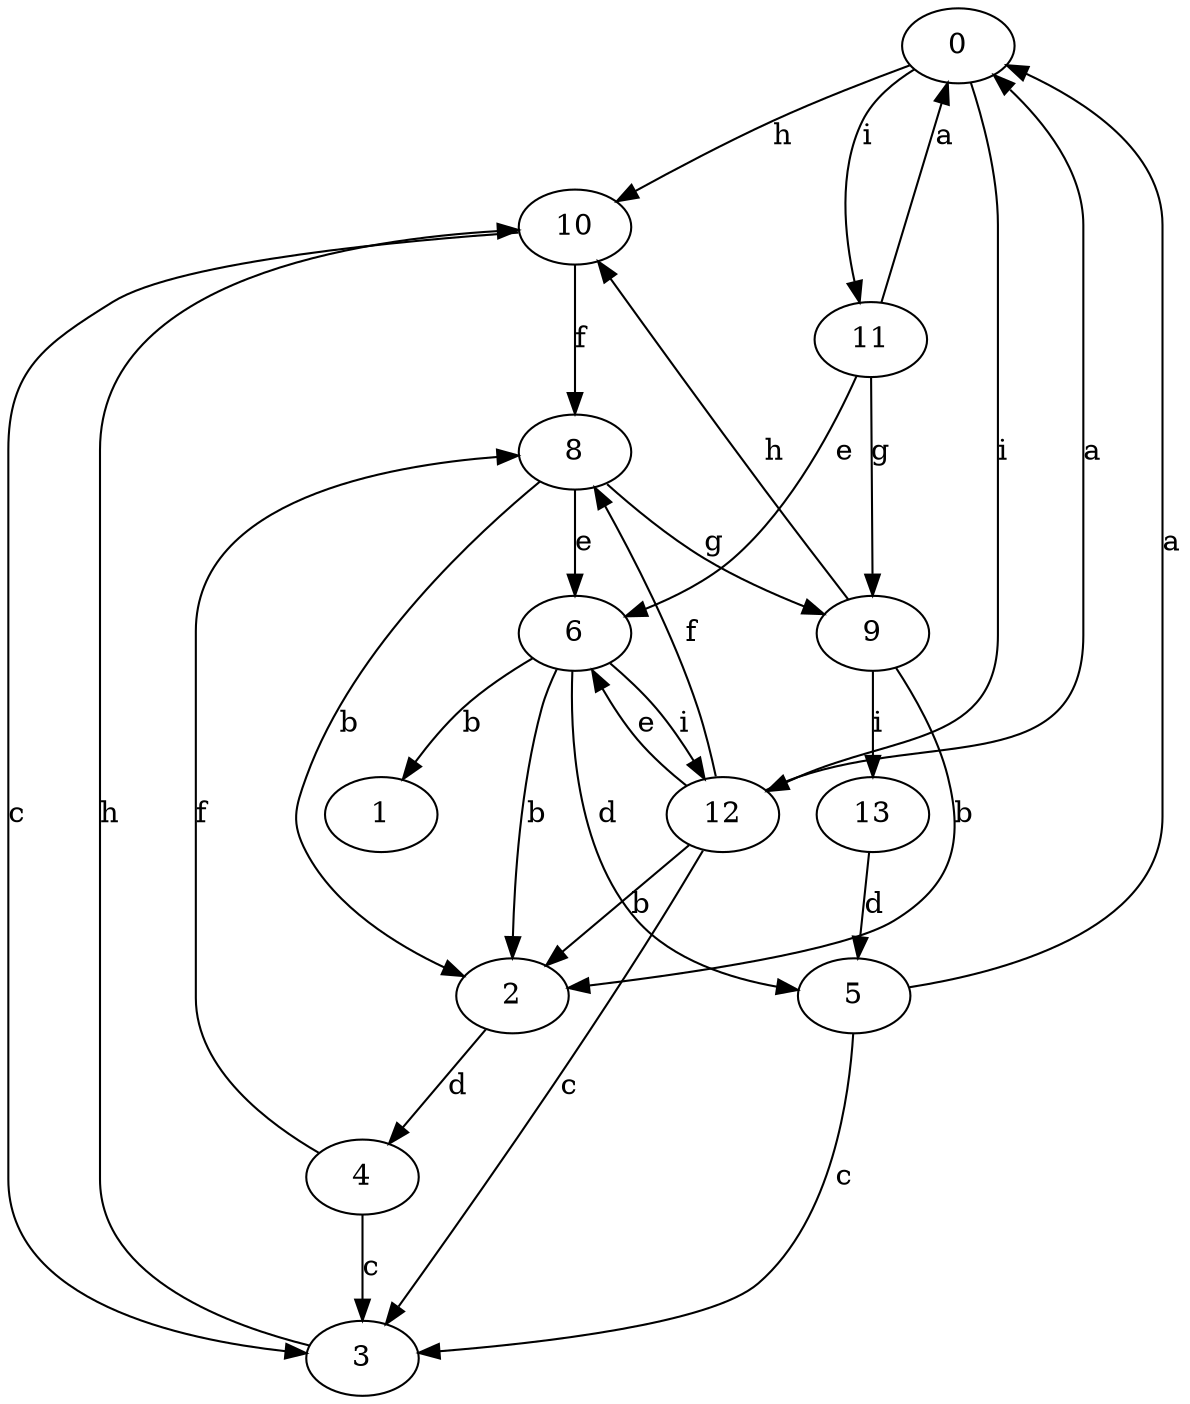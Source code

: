 strict digraph  {
0;
1;
2;
3;
4;
5;
6;
8;
9;
10;
11;
12;
13;
0 -> 10  [label=h];
0 -> 11  [label=i];
0 -> 12  [label=i];
2 -> 4  [label=d];
3 -> 10  [label=h];
4 -> 3  [label=c];
4 -> 8  [label=f];
5 -> 0  [label=a];
5 -> 3  [label=c];
6 -> 1  [label=b];
6 -> 2  [label=b];
6 -> 5  [label=d];
6 -> 12  [label=i];
8 -> 2  [label=b];
8 -> 6  [label=e];
8 -> 9  [label=g];
9 -> 2  [label=b];
9 -> 10  [label=h];
9 -> 13  [label=i];
10 -> 3  [label=c];
10 -> 8  [label=f];
11 -> 0  [label=a];
11 -> 6  [label=e];
11 -> 9  [label=g];
12 -> 0  [label=a];
12 -> 2  [label=b];
12 -> 3  [label=c];
12 -> 6  [label=e];
12 -> 8  [label=f];
13 -> 5  [label=d];
}
